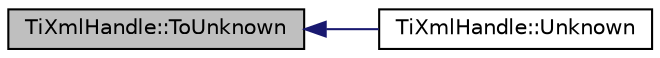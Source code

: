 digraph "TiXmlHandle::ToUnknown"
{
  edge [fontname="Helvetica",fontsize="10",labelfontname="Helvetica",labelfontsize="10"];
  node [fontname="Helvetica",fontsize="10",shape=record];
  rankdir="LR";
  Node1 [label="TiXmlHandle::ToUnknown",height=0.2,width=0.4,color="black", fillcolor="grey75", style="filled" fontcolor="black"];
  Node1 -> Node2 [dir="back",color="midnightblue",fontsize="10",style="solid",fontname="Helvetica"];
  Node2 [label="TiXmlHandle::Unknown",height=0.2,width=0.4,color="black", fillcolor="white", style="filled",URL="$class_ti_xml_handle.html#a49675b74357ba2aae124657a9a1ef465"];
}
